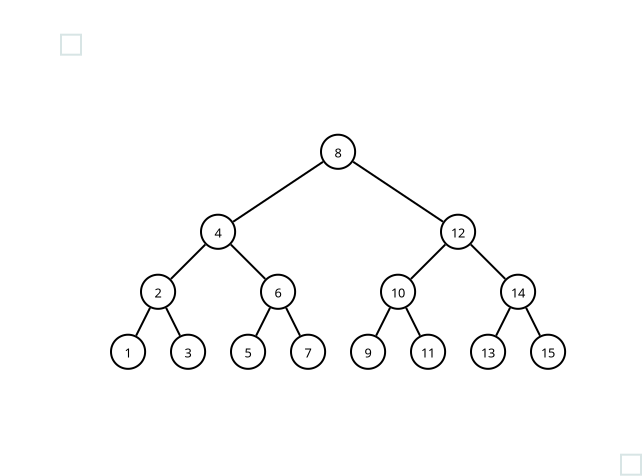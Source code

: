 <?xml version="1.0" encoding="UTF-8"?>
<dia:diagram xmlns:dia="http://www.lysator.liu.se/~alla/dia/">
  <dia:layer name="Background" visible="true" active="true">
    <dia:object type="Standard - Text" version="1" id="O0">
      <dia:attribute name="obj_pos">
        <dia:point val="45,-12"/>
      </dia:attribute>
      <dia:attribute name="obj_bb">
        <dia:rectangle val="45,-12.595;45.203,-11.85"/>
      </dia:attribute>
      <dia:attribute name="text">
        <dia:composite type="text">
          <dia:attribute name="string">
            <dia:string># #</dia:string>
          </dia:attribute>
          <dia:attribute name="font">
            <dia:font family="sans" style="0" name="Helvetica"/>
          </dia:attribute>
          <dia:attribute name="height">
            <dia:real val="0.8"/>
          </dia:attribute>
          <dia:attribute name="pos">
            <dia:point val="45,-12"/>
          </dia:attribute>
          <dia:attribute name="color">
            <dia:color val="#000000"/>
          </dia:attribute>
          <dia:attribute name="alignment">
            <dia:enum val="0"/>
          </dia:attribute>
        </dia:composite>
      </dia:attribute>
      <dia:attribute name="valign">
        <dia:enum val="3"/>
      </dia:attribute>
    </dia:object>
    <dia:object type="Standard - Box" version="0" id="O1">
      <dia:attribute name="obj_pos">
        <dia:point val="48,-11"/>
      </dia:attribute>
      <dia:attribute name="obj_bb">
        <dia:rectangle val="47.95,-11.05;49.05,-9.95"/>
      </dia:attribute>
      <dia:attribute name="elem_corner">
        <dia:point val="48,-11"/>
      </dia:attribute>
      <dia:attribute name="elem_width">
        <dia:real val="1"/>
      </dia:attribute>
      <dia:attribute name="elem_height">
        <dia:real val="1"/>
      </dia:attribute>
      <dia:attribute name="border_width">
        <dia:real val="0.1"/>
      </dia:attribute>
      <dia:attribute name="border_color">
        <dia:color val="#d8e5e5"/>
      </dia:attribute>
      <dia:attribute name="show_background">
        <dia:boolean val="true"/>
      </dia:attribute>
    </dia:object>
    <dia:object type="Standard - Box" version="0" id="O2">
      <dia:attribute name="obj_pos">
        <dia:point val="76,10"/>
      </dia:attribute>
      <dia:attribute name="obj_bb">
        <dia:rectangle val="75.95,9.95;77.05,11.05"/>
      </dia:attribute>
      <dia:attribute name="elem_corner">
        <dia:point val="76,10"/>
      </dia:attribute>
      <dia:attribute name="elem_width">
        <dia:real val="1"/>
      </dia:attribute>
      <dia:attribute name="elem_height">
        <dia:real val="1"/>
      </dia:attribute>
      <dia:attribute name="border_width">
        <dia:real val="0.1"/>
      </dia:attribute>
      <dia:attribute name="border_color">
        <dia:color val="#d8e5e5"/>
      </dia:attribute>
      <dia:attribute name="show_background">
        <dia:boolean val="true"/>
      </dia:attribute>
    </dia:object>
    <dia:object type="Standard - Line" version="0" id="O3">
      <dia:attribute name="obj_pos">
        <dia:point val="67.102,-1.648"/>
      </dia:attribute>
      <dia:attribute name="obj_bb">
        <dia:rectangle val="62.536,-4.715;67.171,-1.579"/>
      </dia:attribute>
      <dia:attribute name="conn_endpoints">
        <dia:point val="67.102,-1.648"/>
        <dia:point val="62.605,-4.645"/>
      </dia:attribute>
      <dia:attribute name="numcp">
        <dia:int val="1"/>
      </dia:attribute>
      <dia:connections>
        <dia:connection handle="0" to="O19" connection="16"/>
        <dia:connection handle="1" to="O5" connection="16"/>
      </dia:connections>
    </dia:object>
    <dia:object type="Standard - Line" version="0" id="O4">
      <dia:attribute name="obj_pos">
        <dia:point val="61.102,-4.645"/>
      </dia:attribute>
      <dia:attribute name="obj_bb">
        <dia:rectangle val="56.536,-4.715;61.171,-1.579"/>
      </dia:attribute>
      <dia:attribute name="conn_endpoints">
        <dia:point val="61.102,-4.645"/>
        <dia:point val="56.605,-1.648"/>
      </dia:attribute>
      <dia:attribute name="numcp">
        <dia:int val="1"/>
      </dia:attribute>
      <dia:connections>
        <dia:connection handle="0" to="O5" connection="16"/>
        <dia:connection handle="1" to="O6" connection="16"/>
      </dia:connections>
    </dia:object>
    <dia:object type="Flowchart - Ellipse" version="0" id="O5">
      <dia:attribute name="obj_pos">
        <dia:point val="61,-6"/>
      </dia:attribute>
      <dia:attribute name="obj_bb">
        <dia:rectangle val="60.95,-6.05;62.757,-4.243"/>
      </dia:attribute>
      <dia:attribute name="elem_corner">
        <dia:point val="61,-6"/>
      </dia:attribute>
      <dia:attribute name="elem_width">
        <dia:real val="1.707"/>
      </dia:attribute>
      <dia:attribute name="elem_height">
        <dia:real val="1.707"/>
      </dia:attribute>
      <dia:attribute name="border_width">
        <dia:real val="0.1"/>
      </dia:attribute>
      <dia:attribute name="show_background">
        <dia:boolean val="true"/>
      </dia:attribute>
      <dia:attribute name="padding">
        <dia:real val="0"/>
      </dia:attribute>
      <dia:attribute name="text">
        <dia:composite type="text">
          <dia:attribute name="string">
            <dia:string>#8#</dia:string>
          </dia:attribute>
          <dia:attribute name="font">
            <dia:font family="sans" style="0" name="Helvetica"/>
          </dia:attribute>
          <dia:attribute name="height">
            <dia:real val="0.8"/>
          </dia:attribute>
          <dia:attribute name="pos">
            <dia:point val="61.853,-4.952"/>
          </dia:attribute>
          <dia:attribute name="color">
            <dia:color val="#000000"/>
          </dia:attribute>
          <dia:attribute name="alignment">
            <dia:enum val="1"/>
          </dia:attribute>
        </dia:composite>
      </dia:attribute>
    </dia:object>
    <dia:object type="Flowchart - Ellipse" version="0" id="O6">
      <dia:attribute name="obj_pos">
        <dia:point val="55,-2"/>
      </dia:attribute>
      <dia:attribute name="obj_bb">
        <dia:rectangle val="54.95,-2.05;56.757,-0.243"/>
      </dia:attribute>
      <dia:attribute name="elem_corner">
        <dia:point val="55,-2"/>
      </dia:attribute>
      <dia:attribute name="elem_width">
        <dia:real val="1.707"/>
      </dia:attribute>
      <dia:attribute name="elem_height">
        <dia:real val="1.707"/>
      </dia:attribute>
      <dia:attribute name="border_width">
        <dia:real val="0.1"/>
      </dia:attribute>
      <dia:attribute name="show_background">
        <dia:boolean val="true"/>
      </dia:attribute>
      <dia:attribute name="padding">
        <dia:real val="0"/>
      </dia:attribute>
      <dia:attribute name="text">
        <dia:composite type="text">
          <dia:attribute name="string">
            <dia:string>#4#</dia:string>
          </dia:attribute>
          <dia:attribute name="font">
            <dia:font family="sans" style="0" name="Helvetica"/>
          </dia:attribute>
          <dia:attribute name="height">
            <dia:real val="0.8"/>
          </dia:attribute>
          <dia:attribute name="pos">
            <dia:point val="55.853,-0.952"/>
          </dia:attribute>
          <dia:attribute name="color">
            <dia:color val="#000000"/>
          </dia:attribute>
          <dia:attribute name="alignment">
            <dia:enum val="1"/>
          </dia:attribute>
        </dia:composite>
      </dia:attribute>
    </dia:object>
    <dia:object type="Standard - Line" version="0" id="O7">
      <dia:attribute name="obj_pos">
        <dia:point val="52.452,2.656"/>
      </dia:attribute>
      <dia:attribute name="obj_bb">
        <dia:rectangle val="51.688,2.589;52.519,4.118"/>
      </dia:attribute>
      <dia:attribute name="conn_endpoints">
        <dia:point val="52.452,2.656"/>
        <dia:point val="51.755,4.051"/>
      </dia:attribute>
      <dia:attribute name="numcp">
        <dia:int val="1"/>
      </dia:attribute>
      <dia:connections>
        <dia:connection handle="0" to="O8" connection="16"/>
        <dia:connection handle="1" to="O9" connection="16"/>
      </dia:connections>
    </dia:object>
    <dia:object type="Flowchart - Ellipse" version="0" id="O8">
      <dia:attribute name="obj_pos">
        <dia:point val="52,1"/>
      </dia:attribute>
      <dia:attribute name="obj_bb">
        <dia:rectangle val="51.95,0.95;53.757,2.757"/>
      </dia:attribute>
      <dia:attribute name="elem_corner">
        <dia:point val="52,1"/>
      </dia:attribute>
      <dia:attribute name="elem_width">
        <dia:real val="1.707"/>
      </dia:attribute>
      <dia:attribute name="elem_height">
        <dia:real val="1.707"/>
      </dia:attribute>
      <dia:attribute name="border_width">
        <dia:real val="0.1"/>
      </dia:attribute>
      <dia:attribute name="show_background">
        <dia:boolean val="true"/>
      </dia:attribute>
      <dia:attribute name="padding">
        <dia:real val="0"/>
      </dia:attribute>
      <dia:attribute name="text">
        <dia:composite type="text">
          <dia:attribute name="string">
            <dia:string>#2#</dia:string>
          </dia:attribute>
          <dia:attribute name="font">
            <dia:font family="sans" style="0" name="Helvetica"/>
          </dia:attribute>
          <dia:attribute name="height">
            <dia:real val="0.8"/>
          </dia:attribute>
          <dia:attribute name="pos">
            <dia:point val="52.853,2.048"/>
          </dia:attribute>
          <dia:attribute name="color">
            <dia:color val="#000000"/>
          </dia:attribute>
          <dia:attribute name="alignment">
            <dia:enum val="1"/>
          </dia:attribute>
        </dia:composite>
      </dia:attribute>
    </dia:object>
    <dia:object type="Flowchart - Ellipse" version="0" id="O9">
      <dia:attribute name="obj_pos">
        <dia:point val="50.5,4"/>
      </dia:attribute>
      <dia:attribute name="obj_bb">
        <dia:rectangle val="50.45,3.95;52.257,5.757"/>
      </dia:attribute>
      <dia:attribute name="elem_corner">
        <dia:point val="50.5,4"/>
      </dia:attribute>
      <dia:attribute name="elem_width">
        <dia:real val="1.707"/>
      </dia:attribute>
      <dia:attribute name="elem_height">
        <dia:real val="1.707"/>
      </dia:attribute>
      <dia:attribute name="border_width">
        <dia:real val="0.1"/>
      </dia:attribute>
      <dia:attribute name="show_background">
        <dia:boolean val="true"/>
      </dia:attribute>
      <dia:attribute name="padding">
        <dia:real val="0"/>
      </dia:attribute>
      <dia:attribute name="text">
        <dia:composite type="text">
          <dia:attribute name="string">
            <dia:string>#1#</dia:string>
          </dia:attribute>
          <dia:attribute name="font">
            <dia:font family="sans" style="0" name="Helvetica"/>
          </dia:attribute>
          <dia:attribute name="height">
            <dia:real val="0.8"/>
          </dia:attribute>
          <dia:attribute name="pos">
            <dia:point val="51.353,5.048"/>
          </dia:attribute>
          <dia:attribute name="color">
            <dia:color val="#000000"/>
          </dia:attribute>
          <dia:attribute name="alignment">
            <dia:enum val="1"/>
          </dia:attribute>
        </dia:composite>
      </dia:attribute>
    </dia:object>
    <dia:object type="Standard - Line" version="0" id="O10">
      <dia:attribute name="obj_pos">
        <dia:point val="53.492,1.214"/>
      </dia:attribute>
      <dia:attribute name="obj_bb">
        <dia:rectangle val="53.422,-0.578;55.285,1.285"/>
      </dia:attribute>
      <dia:attribute name="conn_endpoints">
        <dia:point val="53.492,1.214"/>
        <dia:point val="55.214,-0.508"/>
      </dia:attribute>
      <dia:attribute name="numcp">
        <dia:int val="1"/>
      </dia:attribute>
      <dia:connections>
        <dia:connection handle="0" to="O8" connection="16"/>
        <dia:connection handle="1" to="O6" connection="16"/>
      </dia:connections>
    </dia:object>
    <dia:object type="Flowchart - Ellipse" version="0" id="O11">
      <dia:attribute name="obj_pos">
        <dia:point val="58,1"/>
      </dia:attribute>
      <dia:attribute name="obj_bb">
        <dia:rectangle val="57.95,0.95;59.757,2.757"/>
      </dia:attribute>
      <dia:attribute name="elem_corner">
        <dia:point val="58,1"/>
      </dia:attribute>
      <dia:attribute name="elem_width">
        <dia:real val="1.707"/>
      </dia:attribute>
      <dia:attribute name="elem_height">
        <dia:real val="1.707"/>
      </dia:attribute>
      <dia:attribute name="border_width">
        <dia:real val="0.1"/>
      </dia:attribute>
      <dia:attribute name="show_background">
        <dia:boolean val="true"/>
      </dia:attribute>
      <dia:attribute name="padding">
        <dia:real val="0"/>
      </dia:attribute>
      <dia:attribute name="text">
        <dia:composite type="text">
          <dia:attribute name="string">
            <dia:string>#6#</dia:string>
          </dia:attribute>
          <dia:attribute name="font">
            <dia:font family="sans" style="0" name="Helvetica"/>
          </dia:attribute>
          <dia:attribute name="height">
            <dia:real val="0.8"/>
          </dia:attribute>
          <dia:attribute name="pos">
            <dia:point val="58.853,2.048"/>
          </dia:attribute>
          <dia:attribute name="color">
            <dia:color val="#000000"/>
          </dia:attribute>
          <dia:attribute name="alignment">
            <dia:enum val="1"/>
          </dia:attribute>
        </dia:composite>
      </dia:attribute>
    </dia:object>
    <dia:object type="Flowchart - Ellipse" version="0" id="O12">
      <dia:attribute name="obj_pos">
        <dia:point val="53.5,4"/>
      </dia:attribute>
      <dia:attribute name="obj_bb">
        <dia:rectangle val="53.45,3.95;55.257,5.757"/>
      </dia:attribute>
      <dia:attribute name="elem_corner">
        <dia:point val="53.5,4"/>
      </dia:attribute>
      <dia:attribute name="elem_width">
        <dia:real val="1.707"/>
      </dia:attribute>
      <dia:attribute name="elem_height">
        <dia:real val="1.707"/>
      </dia:attribute>
      <dia:attribute name="border_width">
        <dia:real val="0.1"/>
      </dia:attribute>
      <dia:attribute name="show_background">
        <dia:boolean val="true"/>
      </dia:attribute>
      <dia:attribute name="padding">
        <dia:real val="0"/>
      </dia:attribute>
      <dia:attribute name="text">
        <dia:composite type="text">
          <dia:attribute name="string">
            <dia:string>#3#</dia:string>
          </dia:attribute>
          <dia:attribute name="font">
            <dia:font family="sans" style="0" name="Helvetica"/>
          </dia:attribute>
          <dia:attribute name="height">
            <dia:real val="0.8"/>
          </dia:attribute>
          <dia:attribute name="pos">
            <dia:point val="54.353,5.048"/>
          </dia:attribute>
          <dia:attribute name="color">
            <dia:color val="#000000"/>
          </dia:attribute>
          <dia:attribute name="alignment">
            <dia:enum val="1"/>
          </dia:attribute>
        </dia:composite>
      </dia:attribute>
    </dia:object>
    <dia:object type="Flowchart - Ellipse" version="0" id="O13">
      <dia:attribute name="obj_pos">
        <dia:point val="59.5,4"/>
      </dia:attribute>
      <dia:attribute name="obj_bb">
        <dia:rectangle val="59.45,3.95;61.257,5.757"/>
      </dia:attribute>
      <dia:attribute name="elem_corner">
        <dia:point val="59.5,4"/>
      </dia:attribute>
      <dia:attribute name="elem_width">
        <dia:real val="1.707"/>
      </dia:attribute>
      <dia:attribute name="elem_height">
        <dia:real val="1.707"/>
      </dia:attribute>
      <dia:attribute name="border_width">
        <dia:real val="0.1"/>
      </dia:attribute>
      <dia:attribute name="show_background">
        <dia:boolean val="true"/>
      </dia:attribute>
      <dia:attribute name="padding">
        <dia:real val="0"/>
      </dia:attribute>
      <dia:attribute name="text">
        <dia:composite type="text">
          <dia:attribute name="string">
            <dia:string>#7#</dia:string>
          </dia:attribute>
          <dia:attribute name="font">
            <dia:font family="sans" style="0" name="Helvetica"/>
          </dia:attribute>
          <dia:attribute name="height">
            <dia:real val="0.8"/>
          </dia:attribute>
          <dia:attribute name="pos">
            <dia:point val="60.353,5.048"/>
          </dia:attribute>
          <dia:attribute name="color">
            <dia:color val="#000000"/>
          </dia:attribute>
          <dia:attribute name="alignment">
            <dia:enum val="1"/>
          </dia:attribute>
        </dia:composite>
      </dia:attribute>
    </dia:object>
    <dia:object type="Standard - Line" version="0" id="O14">
      <dia:attribute name="obj_pos">
        <dia:point val="53.255,2.656"/>
      </dia:attribute>
      <dia:attribute name="obj_bb">
        <dia:rectangle val="53.188,2.589;54.019,4.118"/>
      </dia:attribute>
      <dia:attribute name="conn_endpoints">
        <dia:point val="53.255,2.656"/>
        <dia:point val="53.952,4.051"/>
      </dia:attribute>
      <dia:attribute name="numcp">
        <dia:int val="1"/>
      </dia:attribute>
      <dia:connections>
        <dia:connection handle="0" to="O8" connection="16"/>
        <dia:connection handle="1" to="O12" connection="16"/>
      </dia:connections>
    </dia:object>
    <dia:object type="Standard - Line" version="0" id="O15">
      <dia:attribute name="obj_pos">
        <dia:point val="56.492,-0.508"/>
      </dia:attribute>
      <dia:attribute name="obj_bb">
        <dia:rectangle val="56.422,-0.578;58.285,1.285"/>
      </dia:attribute>
      <dia:attribute name="conn_endpoints">
        <dia:point val="56.492,-0.508"/>
        <dia:point val="58.214,1.214"/>
      </dia:attribute>
      <dia:attribute name="numcp">
        <dia:int val="1"/>
      </dia:attribute>
      <dia:connections>
        <dia:connection handle="0" to="O6" connection="16"/>
        <dia:connection handle="1" to="O11" connection="16"/>
      </dia:connections>
    </dia:object>
    <dia:object type="Standard - Line" version="0" id="O16">
      <dia:attribute name="obj_pos">
        <dia:point val="59.255,2.656"/>
      </dia:attribute>
      <dia:attribute name="obj_bb">
        <dia:rectangle val="59.188,2.589;60.019,4.118"/>
      </dia:attribute>
      <dia:attribute name="conn_endpoints">
        <dia:point val="59.255,2.656"/>
        <dia:point val="59.952,4.051"/>
      </dia:attribute>
      <dia:attribute name="numcp">
        <dia:int val="1"/>
      </dia:attribute>
      <dia:connections>
        <dia:connection handle="0" to="O11" connection="16"/>
        <dia:connection handle="1" to="O13" connection="16"/>
      </dia:connections>
    </dia:object>
    <dia:object type="Flowchart - Ellipse" version="0" id="O17">
      <dia:attribute name="obj_pos">
        <dia:point val="56.5,4"/>
      </dia:attribute>
      <dia:attribute name="obj_bb">
        <dia:rectangle val="56.45,3.95;58.257,5.757"/>
      </dia:attribute>
      <dia:attribute name="elem_corner">
        <dia:point val="56.5,4"/>
      </dia:attribute>
      <dia:attribute name="elem_width">
        <dia:real val="1.707"/>
      </dia:attribute>
      <dia:attribute name="elem_height">
        <dia:real val="1.707"/>
      </dia:attribute>
      <dia:attribute name="border_width">
        <dia:real val="0.1"/>
      </dia:attribute>
      <dia:attribute name="show_background">
        <dia:boolean val="true"/>
      </dia:attribute>
      <dia:attribute name="padding">
        <dia:real val="0"/>
      </dia:attribute>
      <dia:attribute name="text">
        <dia:composite type="text">
          <dia:attribute name="string">
            <dia:string>#5#</dia:string>
          </dia:attribute>
          <dia:attribute name="font">
            <dia:font family="sans" style="0" name="Helvetica"/>
          </dia:attribute>
          <dia:attribute name="height">
            <dia:real val="0.8"/>
          </dia:attribute>
          <dia:attribute name="pos">
            <dia:point val="57.353,5.048"/>
          </dia:attribute>
          <dia:attribute name="color">
            <dia:color val="#000000"/>
          </dia:attribute>
          <dia:attribute name="alignment">
            <dia:enum val="1"/>
          </dia:attribute>
        </dia:composite>
      </dia:attribute>
    </dia:object>
    <dia:object type="Standard - Line" version="0" id="O18">
      <dia:attribute name="obj_pos">
        <dia:point val="57.755,4.051"/>
      </dia:attribute>
      <dia:attribute name="obj_bb">
        <dia:rectangle val="57.688,2.589;58.519,4.118"/>
      </dia:attribute>
      <dia:attribute name="conn_endpoints">
        <dia:point val="57.755,4.051"/>
        <dia:point val="58.452,2.656"/>
      </dia:attribute>
      <dia:attribute name="numcp">
        <dia:int val="1"/>
      </dia:attribute>
      <dia:connections>
        <dia:connection handle="0" to="O17" connection="16"/>
        <dia:connection handle="1" to="O11" connection="16"/>
      </dia:connections>
    </dia:object>
    <dia:object type="Flowchart - Ellipse" version="0" id="O19">
      <dia:attribute name="obj_pos">
        <dia:point val="67,-2"/>
      </dia:attribute>
      <dia:attribute name="obj_bb">
        <dia:rectangle val="66.95,-2.05;68.757,-0.243"/>
      </dia:attribute>
      <dia:attribute name="elem_corner">
        <dia:point val="67,-2"/>
      </dia:attribute>
      <dia:attribute name="elem_width">
        <dia:real val="1.707"/>
      </dia:attribute>
      <dia:attribute name="elem_height">
        <dia:real val="1.707"/>
      </dia:attribute>
      <dia:attribute name="border_width">
        <dia:real val="0.1"/>
      </dia:attribute>
      <dia:attribute name="show_background">
        <dia:boolean val="true"/>
      </dia:attribute>
      <dia:attribute name="padding">
        <dia:real val="0"/>
      </dia:attribute>
      <dia:attribute name="text">
        <dia:composite type="text">
          <dia:attribute name="string">
            <dia:string>#12#</dia:string>
          </dia:attribute>
          <dia:attribute name="font">
            <dia:font family="sans" style="0" name="Helvetica"/>
          </dia:attribute>
          <dia:attribute name="height">
            <dia:real val="0.8"/>
          </dia:attribute>
          <dia:attribute name="pos">
            <dia:point val="67.853,-0.952"/>
          </dia:attribute>
          <dia:attribute name="color">
            <dia:color val="#000000"/>
          </dia:attribute>
          <dia:attribute name="alignment">
            <dia:enum val="1"/>
          </dia:attribute>
        </dia:composite>
      </dia:attribute>
    </dia:object>
    <dia:object type="Standard - Line" version="0" id="O20">
      <dia:attribute name="obj_pos">
        <dia:point val="64.452,2.656"/>
      </dia:attribute>
      <dia:attribute name="obj_bb">
        <dia:rectangle val="63.688,2.589;64.519,4.118"/>
      </dia:attribute>
      <dia:attribute name="conn_endpoints">
        <dia:point val="64.452,2.656"/>
        <dia:point val="63.755,4.051"/>
      </dia:attribute>
      <dia:attribute name="numcp">
        <dia:int val="1"/>
      </dia:attribute>
      <dia:connections>
        <dia:connection handle="0" to="O21" connection="16"/>
        <dia:connection handle="1" to="O22" connection="16"/>
      </dia:connections>
    </dia:object>
    <dia:object type="Flowchart - Ellipse" version="0" id="O21">
      <dia:attribute name="obj_pos">
        <dia:point val="64,1"/>
      </dia:attribute>
      <dia:attribute name="obj_bb">
        <dia:rectangle val="63.95,0.95;65.757,2.757"/>
      </dia:attribute>
      <dia:attribute name="elem_corner">
        <dia:point val="64,1"/>
      </dia:attribute>
      <dia:attribute name="elem_width">
        <dia:real val="1.707"/>
      </dia:attribute>
      <dia:attribute name="elem_height">
        <dia:real val="1.707"/>
      </dia:attribute>
      <dia:attribute name="border_width">
        <dia:real val="0.1"/>
      </dia:attribute>
      <dia:attribute name="show_background">
        <dia:boolean val="true"/>
      </dia:attribute>
      <dia:attribute name="padding">
        <dia:real val="0"/>
      </dia:attribute>
      <dia:attribute name="text">
        <dia:composite type="text">
          <dia:attribute name="string">
            <dia:string>#10#</dia:string>
          </dia:attribute>
          <dia:attribute name="font">
            <dia:font family="sans" style="0" name="Helvetica"/>
          </dia:attribute>
          <dia:attribute name="height">
            <dia:real val="0.8"/>
          </dia:attribute>
          <dia:attribute name="pos">
            <dia:point val="64.853,2.048"/>
          </dia:attribute>
          <dia:attribute name="color">
            <dia:color val="#000000"/>
          </dia:attribute>
          <dia:attribute name="alignment">
            <dia:enum val="1"/>
          </dia:attribute>
        </dia:composite>
      </dia:attribute>
    </dia:object>
    <dia:object type="Flowchart - Ellipse" version="0" id="O22">
      <dia:attribute name="obj_pos">
        <dia:point val="62.5,4"/>
      </dia:attribute>
      <dia:attribute name="obj_bb">
        <dia:rectangle val="62.45,3.95;64.257,5.757"/>
      </dia:attribute>
      <dia:attribute name="elem_corner">
        <dia:point val="62.5,4"/>
      </dia:attribute>
      <dia:attribute name="elem_width">
        <dia:real val="1.707"/>
      </dia:attribute>
      <dia:attribute name="elem_height">
        <dia:real val="1.707"/>
      </dia:attribute>
      <dia:attribute name="border_width">
        <dia:real val="0.1"/>
      </dia:attribute>
      <dia:attribute name="show_background">
        <dia:boolean val="true"/>
      </dia:attribute>
      <dia:attribute name="padding">
        <dia:real val="0"/>
      </dia:attribute>
      <dia:attribute name="text">
        <dia:composite type="text">
          <dia:attribute name="string">
            <dia:string>#9#</dia:string>
          </dia:attribute>
          <dia:attribute name="font">
            <dia:font family="sans" style="0" name="Helvetica"/>
          </dia:attribute>
          <dia:attribute name="height">
            <dia:real val="0.8"/>
          </dia:attribute>
          <dia:attribute name="pos">
            <dia:point val="63.353,5.048"/>
          </dia:attribute>
          <dia:attribute name="color">
            <dia:color val="#000000"/>
          </dia:attribute>
          <dia:attribute name="alignment">
            <dia:enum val="1"/>
          </dia:attribute>
        </dia:composite>
      </dia:attribute>
    </dia:object>
    <dia:object type="Standard - Line" version="0" id="O23">
      <dia:attribute name="obj_pos">
        <dia:point val="65.492,1.214"/>
      </dia:attribute>
      <dia:attribute name="obj_bb">
        <dia:rectangle val="65.422,-0.578;67.285,1.285"/>
      </dia:attribute>
      <dia:attribute name="conn_endpoints">
        <dia:point val="65.492,1.214"/>
        <dia:point val="67.214,-0.508"/>
      </dia:attribute>
      <dia:attribute name="numcp">
        <dia:int val="1"/>
      </dia:attribute>
      <dia:connections>
        <dia:connection handle="0" to="O21" connection="16"/>
        <dia:connection handle="1" to="O19" connection="16"/>
      </dia:connections>
    </dia:object>
    <dia:object type="Flowchart - Ellipse" version="0" id="O24">
      <dia:attribute name="obj_pos">
        <dia:point val="70,1"/>
      </dia:attribute>
      <dia:attribute name="obj_bb">
        <dia:rectangle val="69.95,0.95;71.757,2.757"/>
      </dia:attribute>
      <dia:attribute name="elem_corner">
        <dia:point val="70,1"/>
      </dia:attribute>
      <dia:attribute name="elem_width">
        <dia:real val="1.707"/>
      </dia:attribute>
      <dia:attribute name="elem_height">
        <dia:real val="1.707"/>
      </dia:attribute>
      <dia:attribute name="border_width">
        <dia:real val="0.1"/>
      </dia:attribute>
      <dia:attribute name="show_background">
        <dia:boolean val="true"/>
      </dia:attribute>
      <dia:attribute name="padding">
        <dia:real val="0"/>
      </dia:attribute>
      <dia:attribute name="text">
        <dia:composite type="text">
          <dia:attribute name="string">
            <dia:string>#14#</dia:string>
          </dia:attribute>
          <dia:attribute name="font">
            <dia:font family="sans" style="0" name="Helvetica"/>
          </dia:attribute>
          <dia:attribute name="height">
            <dia:real val="0.8"/>
          </dia:attribute>
          <dia:attribute name="pos">
            <dia:point val="70.853,2.048"/>
          </dia:attribute>
          <dia:attribute name="color">
            <dia:color val="#000000"/>
          </dia:attribute>
          <dia:attribute name="alignment">
            <dia:enum val="1"/>
          </dia:attribute>
        </dia:composite>
      </dia:attribute>
    </dia:object>
    <dia:object type="Flowchart - Ellipse" version="0" id="O25">
      <dia:attribute name="obj_pos">
        <dia:point val="65.5,4"/>
      </dia:attribute>
      <dia:attribute name="obj_bb">
        <dia:rectangle val="65.45,3.95;67.257,5.757"/>
      </dia:attribute>
      <dia:attribute name="elem_corner">
        <dia:point val="65.5,4"/>
      </dia:attribute>
      <dia:attribute name="elem_width">
        <dia:real val="1.707"/>
      </dia:attribute>
      <dia:attribute name="elem_height">
        <dia:real val="1.707"/>
      </dia:attribute>
      <dia:attribute name="border_width">
        <dia:real val="0.1"/>
      </dia:attribute>
      <dia:attribute name="show_background">
        <dia:boolean val="true"/>
      </dia:attribute>
      <dia:attribute name="padding">
        <dia:real val="0"/>
      </dia:attribute>
      <dia:attribute name="text">
        <dia:composite type="text">
          <dia:attribute name="string">
            <dia:string>#11#</dia:string>
          </dia:attribute>
          <dia:attribute name="font">
            <dia:font family="sans" style="0" name="Helvetica"/>
          </dia:attribute>
          <dia:attribute name="height">
            <dia:real val="0.8"/>
          </dia:attribute>
          <dia:attribute name="pos">
            <dia:point val="66.353,5.048"/>
          </dia:attribute>
          <dia:attribute name="color">
            <dia:color val="#000000"/>
          </dia:attribute>
          <dia:attribute name="alignment">
            <dia:enum val="1"/>
          </dia:attribute>
        </dia:composite>
      </dia:attribute>
    </dia:object>
    <dia:object type="Flowchart - Ellipse" version="0" id="O26">
      <dia:attribute name="obj_pos">
        <dia:point val="71.5,4"/>
      </dia:attribute>
      <dia:attribute name="obj_bb">
        <dia:rectangle val="71.45,3.95;73.257,5.757"/>
      </dia:attribute>
      <dia:attribute name="elem_corner">
        <dia:point val="71.5,4"/>
      </dia:attribute>
      <dia:attribute name="elem_width">
        <dia:real val="1.707"/>
      </dia:attribute>
      <dia:attribute name="elem_height">
        <dia:real val="1.707"/>
      </dia:attribute>
      <dia:attribute name="border_width">
        <dia:real val="0.1"/>
      </dia:attribute>
      <dia:attribute name="show_background">
        <dia:boolean val="true"/>
      </dia:attribute>
      <dia:attribute name="padding">
        <dia:real val="0"/>
      </dia:attribute>
      <dia:attribute name="text">
        <dia:composite type="text">
          <dia:attribute name="string">
            <dia:string>#15#</dia:string>
          </dia:attribute>
          <dia:attribute name="font">
            <dia:font family="sans" style="0" name="Helvetica"/>
          </dia:attribute>
          <dia:attribute name="height">
            <dia:real val="0.8"/>
          </dia:attribute>
          <dia:attribute name="pos">
            <dia:point val="72.353,5.048"/>
          </dia:attribute>
          <dia:attribute name="color">
            <dia:color val="#000000"/>
          </dia:attribute>
          <dia:attribute name="alignment">
            <dia:enum val="1"/>
          </dia:attribute>
        </dia:composite>
      </dia:attribute>
    </dia:object>
    <dia:object type="Standard - Line" version="0" id="O27">
      <dia:attribute name="obj_pos">
        <dia:point val="65.255,2.656"/>
      </dia:attribute>
      <dia:attribute name="obj_bb">
        <dia:rectangle val="65.188,2.589;66.019,4.118"/>
      </dia:attribute>
      <dia:attribute name="conn_endpoints">
        <dia:point val="65.255,2.656"/>
        <dia:point val="65.952,4.051"/>
      </dia:attribute>
      <dia:attribute name="numcp">
        <dia:int val="1"/>
      </dia:attribute>
      <dia:connections>
        <dia:connection handle="0" to="O21" connection="16"/>
        <dia:connection handle="1" to="O25" connection="16"/>
      </dia:connections>
    </dia:object>
    <dia:object type="Standard - Line" version="0" id="O28">
      <dia:attribute name="obj_pos">
        <dia:point val="68.492,-0.508"/>
      </dia:attribute>
      <dia:attribute name="obj_bb">
        <dia:rectangle val="68.422,-0.578;70.285,1.285"/>
      </dia:attribute>
      <dia:attribute name="conn_endpoints">
        <dia:point val="68.492,-0.508"/>
        <dia:point val="70.214,1.214"/>
      </dia:attribute>
      <dia:attribute name="numcp">
        <dia:int val="1"/>
      </dia:attribute>
      <dia:connections>
        <dia:connection handle="0" to="O19" connection="16"/>
        <dia:connection handle="1" to="O24" connection="16"/>
      </dia:connections>
    </dia:object>
    <dia:object type="Standard - Line" version="0" id="O29">
      <dia:attribute name="obj_pos">
        <dia:point val="71.255,2.656"/>
      </dia:attribute>
      <dia:attribute name="obj_bb">
        <dia:rectangle val="71.188,2.589;72.019,4.118"/>
      </dia:attribute>
      <dia:attribute name="conn_endpoints">
        <dia:point val="71.255,2.656"/>
        <dia:point val="71.952,4.051"/>
      </dia:attribute>
      <dia:attribute name="numcp">
        <dia:int val="1"/>
      </dia:attribute>
      <dia:connections>
        <dia:connection handle="0" to="O24" connection="16"/>
        <dia:connection handle="1" to="O26" connection="16"/>
      </dia:connections>
    </dia:object>
    <dia:object type="Flowchart - Ellipse" version="0" id="O30">
      <dia:attribute name="obj_pos">
        <dia:point val="68.5,4"/>
      </dia:attribute>
      <dia:attribute name="obj_bb">
        <dia:rectangle val="68.45,3.95;70.257,5.757"/>
      </dia:attribute>
      <dia:attribute name="elem_corner">
        <dia:point val="68.5,4"/>
      </dia:attribute>
      <dia:attribute name="elem_width">
        <dia:real val="1.707"/>
      </dia:attribute>
      <dia:attribute name="elem_height">
        <dia:real val="1.707"/>
      </dia:attribute>
      <dia:attribute name="border_width">
        <dia:real val="0.1"/>
      </dia:attribute>
      <dia:attribute name="show_background">
        <dia:boolean val="true"/>
      </dia:attribute>
      <dia:attribute name="padding">
        <dia:real val="0"/>
      </dia:attribute>
      <dia:attribute name="text">
        <dia:composite type="text">
          <dia:attribute name="string">
            <dia:string>#13#</dia:string>
          </dia:attribute>
          <dia:attribute name="font">
            <dia:font family="sans" style="0" name="Helvetica"/>
          </dia:attribute>
          <dia:attribute name="height">
            <dia:real val="0.8"/>
          </dia:attribute>
          <dia:attribute name="pos">
            <dia:point val="69.353,5.048"/>
          </dia:attribute>
          <dia:attribute name="color">
            <dia:color val="#000000"/>
          </dia:attribute>
          <dia:attribute name="alignment">
            <dia:enum val="1"/>
          </dia:attribute>
        </dia:composite>
      </dia:attribute>
    </dia:object>
    <dia:object type="Standard - Line" version="0" id="O31">
      <dia:attribute name="obj_pos">
        <dia:point val="69.755,4.051"/>
      </dia:attribute>
      <dia:attribute name="obj_bb">
        <dia:rectangle val="69.688,2.589;70.519,4.118"/>
      </dia:attribute>
      <dia:attribute name="conn_endpoints">
        <dia:point val="69.755,4.051"/>
        <dia:point val="70.452,2.656"/>
      </dia:attribute>
      <dia:attribute name="numcp">
        <dia:int val="1"/>
      </dia:attribute>
      <dia:connections>
        <dia:connection handle="0" to="O30" connection="16"/>
        <dia:connection handle="1" to="O24" connection="16"/>
      </dia:connections>
    </dia:object>
  </dia:layer>
</dia:diagram>
